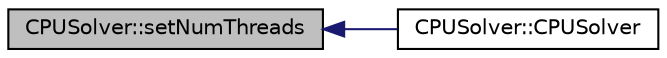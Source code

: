 digraph "CPUSolver::setNumThreads"
{
  edge [fontname="Helvetica",fontsize="10",labelfontname="Helvetica",labelfontsize="10"];
  node [fontname="Helvetica",fontsize="10",shape=record];
  rankdir="LR";
  Node1 [label="CPUSolver::setNumThreads",height=0.2,width=0.4,color="black", fillcolor="grey75", style="filled" fontcolor="black"];
  Node1 -> Node2 [dir="back",color="midnightblue",fontsize="10",style="solid",fontname="Helvetica"];
  Node2 [label="CPUSolver::CPUSolver",height=0.2,width=0.4,color="black", fillcolor="white", style="filled",URL="$classCPUSolver.html#a919f1b5cad684e6bcb594cecb872a5b1",tooltip="Constructor initializes array pointers for Tracks and Materials."];
}
